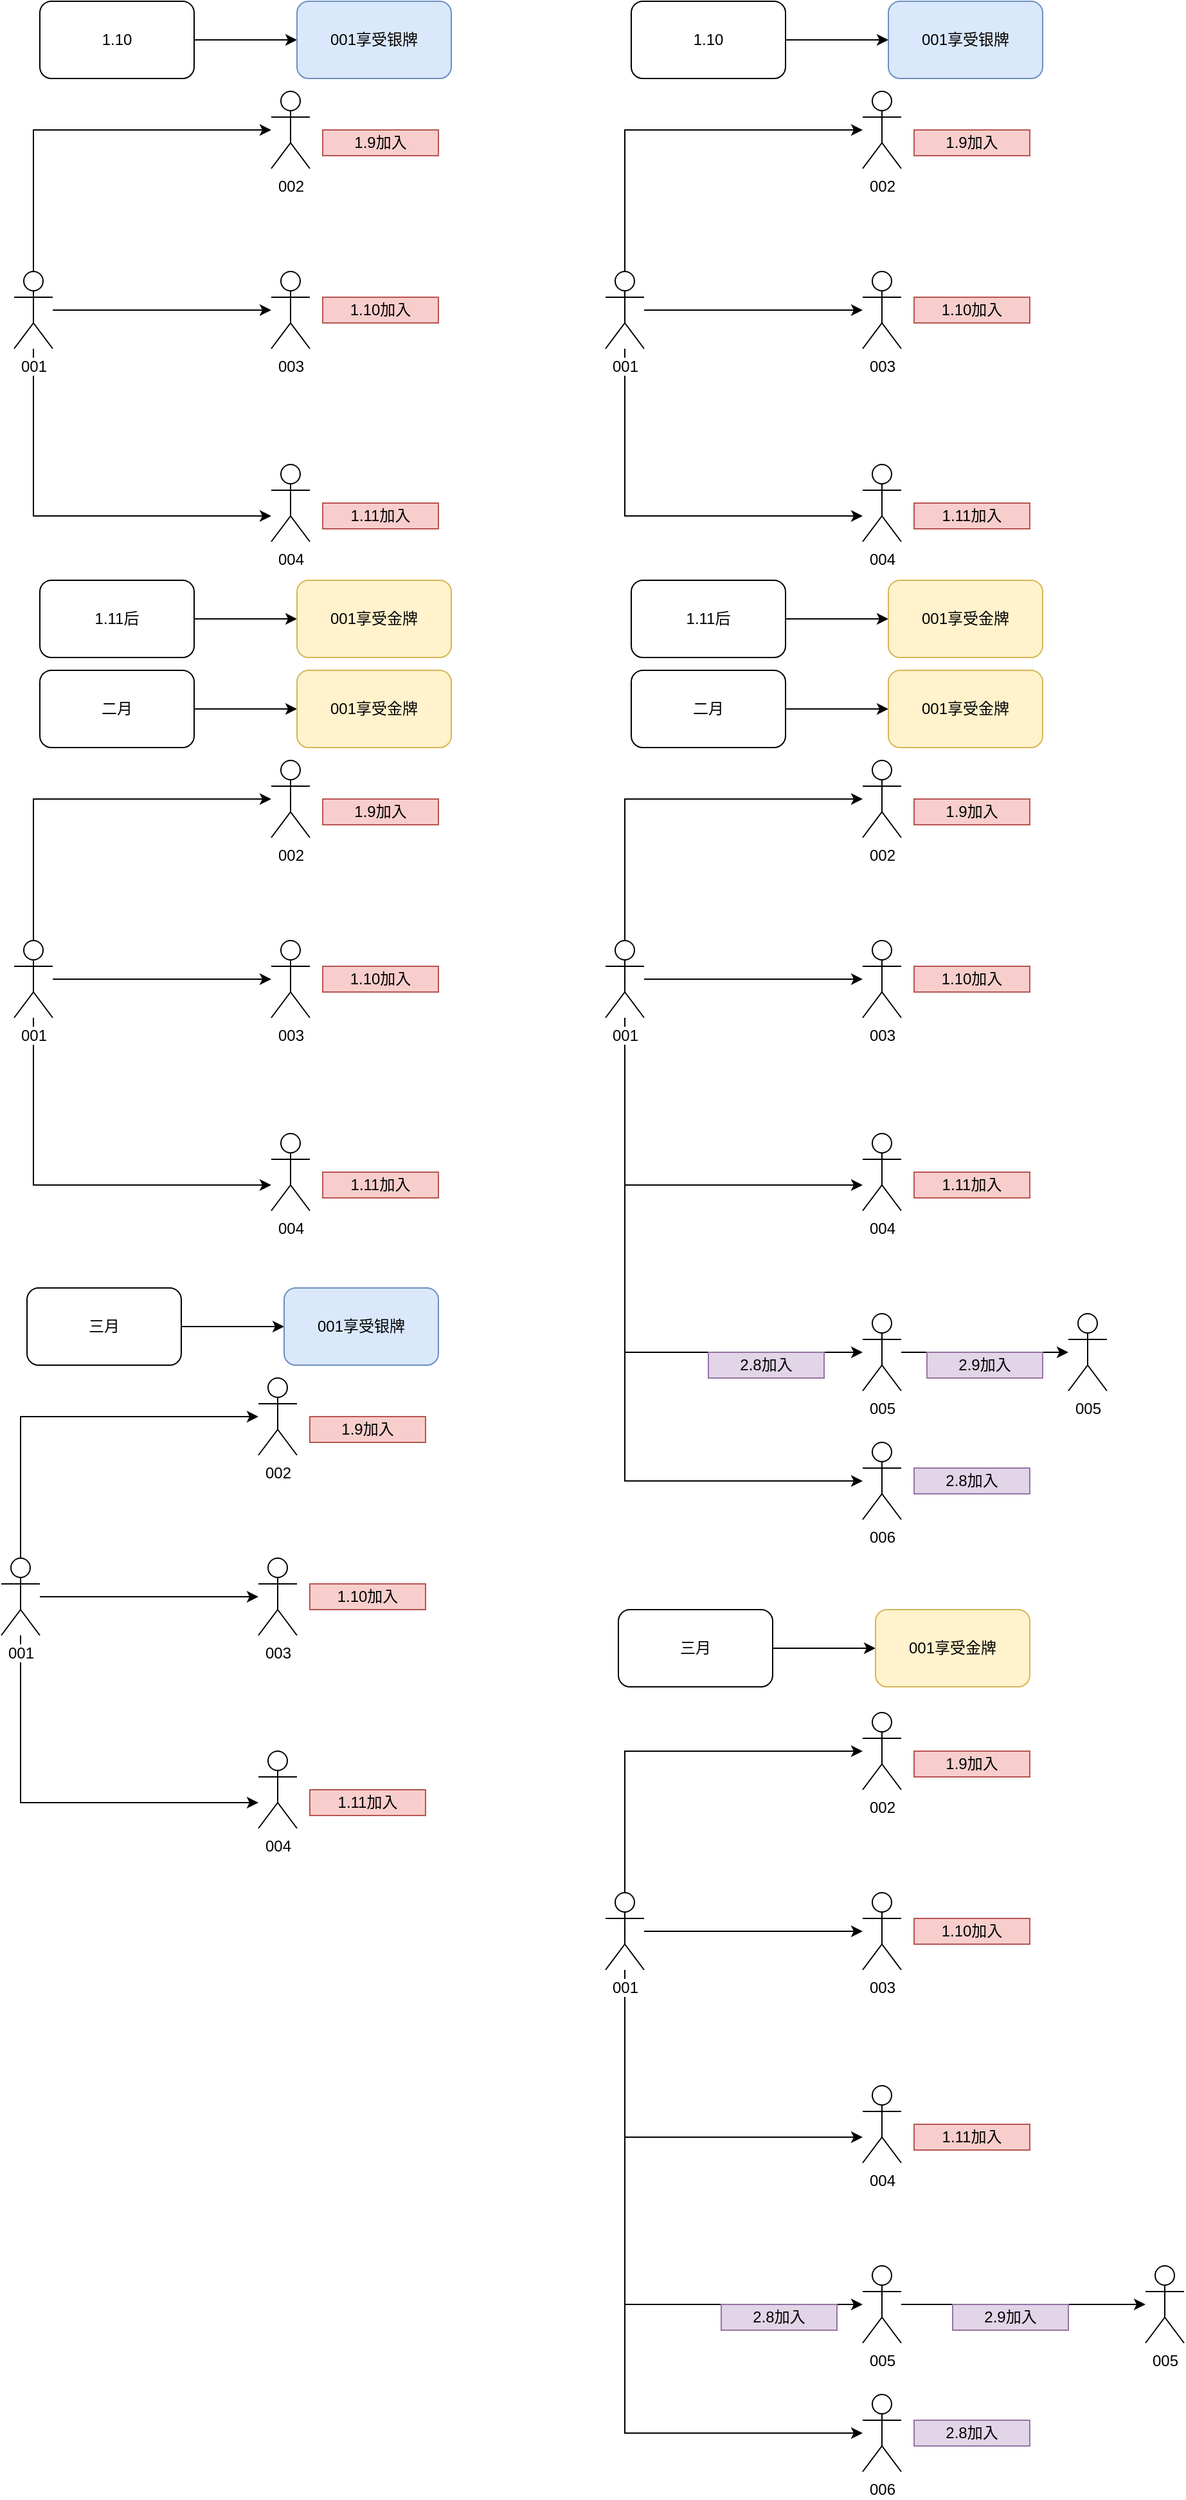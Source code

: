 <mxfile version="12.9.13" type="github"><diagram id="rEo2R9CUBPR45CjREV52" name="第 1 页"><mxGraphModel dx="1422" dy="711" grid="1" gridSize="10" guides="1" tooltips="1" connect="1" arrows="1" fold="1" page="1" pageScale="1" pageWidth="1200" pageHeight="1600" math="0" shadow="0"><root><mxCell id="0"/><mxCell id="1" parent="0"/><mxCell id="VOzPMmsa5RPCfm0nIw3w-4" value="" style="edgeStyle=orthogonalEdgeStyle;rounded=0;orthogonalLoop=1;jettySize=auto;html=1;" edge="1" parent="1" source="VOzPMmsa5RPCfm0nIw3w-1" target="VOzPMmsa5RPCfm0nIw3w-3"><mxGeometry relative="1" as="geometry"/></mxCell><mxCell id="VOzPMmsa5RPCfm0nIw3w-6" value="" style="edgeStyle=orthogonalEdgeStyle;rounded=0;orthogonalLoop=1;jettySize=auto;html=1;" edge="1" parent="1" source="VOzPMmsa5RPCfm0nIw3w-1" target="VOzPMmsa5RPCfm0nIw3w-5"><mxGeometry relative="1" as="geometry"><Array as="points"><mxPoint x="185" y="470"/></Array></mxGeometry></mxCell><mxCell id="VOzPMmsa5RPCfm0nIw3w-9" value="" style="edgeStyle=orthogonalEdgeStyle;rounded=0;orthogonalLoop=1;jettySize=auto;html=1;" edge="1" parent="1" source="VOzPMmsa5RPCfm0nIw3w-1" target="VOzPMmsa5RPCfm0nIw3w-8"><mxGeometry relative="1" as="geometry"><Array as="points"><mxPoint x="185" y="170"/></Array></mxGeometry></mxCell><mxCell id="VOzPMmsa5RPCfm0nIw3w-1" value="001" style="shape=umlActor;verticalLabelPosition=bottom;labelBackgroundColor=#ffffff;verticalAlign=top;html=1;outlineConnect=0;" vertex="1" parent="1"><mxGeometry x="170" y="280" width="30" height="60" as="geometry"/></mxCell><mxCell id="VOzPMmsa5RPCfm0nIw3w-8" value="002" style="shape=umlActor;verticalLabelPosition=bottom;labelBackgroundColor=#ffffff;verticalAlign=top;html=1;outlineConnect=0;" vertex="1" parent="1"><mxGeometry x="370" y="140" width="30" height="60" as="geometry"/></mxCell><mxCell id="VOzPMmsa5RPCfm0nIw3w-5" value="004" style="shape=umlActor;verticalLabelPosition=bottom;labelBackgroundColor=#ffffff;verticalAlign=top;html=1;outlineConnect=0;" vertex="1" parent="1"><mxGeometry x="370" y="430" width="30" height="60" as="geometry"/></mxCell><mxCell id="VOzPMmsa5RPCfm0nIw3w-3" value="003" style="shape=umlActor;verticalLabelPosition=bottom;labelBackgroundColor=#ffffff;verticalAlign=top;html=1;outlineConnect=0;" vertex="1" parent="1"><mxGeometry x="370" y="280" width="30" height="60" as="geometry"/></mxCell><mxCell id="VOzPMmsa5RPCfm0nIw3w-15" value="" style="edgeStyle=orthogonalEdgeStyle;rounded=0;orthogonalLoop=1;jettySize=auto;html=1;" edge="1" parent="1" source="VOzPMmsa5RPCfm0nIw3w-2" target="VOzPMmsa5RPCfm0nIw3w-14"><mxGeometry relative="1" as="geometry"/></mxCell><mxCell id="VOzPMmsa5RPCfm0nIw3w-2" value="1.10" style="rounded=1;whiteSpace=wrap;html=1;" vertex="1" parent="1"><mxGeometry x="190" y="70" width="120" height="60" as="geometry"/></mxCell><mxCell id="VOzPMmsa5RPCfm0nIw3w-14" value="001享受银牌" style="rounded=1;whiteSpace=wrap;html=1;fillColor=#dae8fc;strokeColor=#6c8ebf;" vertex="1" parent="1"><mxGeometry x="390" y="70" width="120" height="60" as="geometry"/></mxCell><mxCell id="VOzPMmsa5RPCfm0nIw3w-16" value="1.9加入" style="text;html=1;strokeColor=#b85450;fillColor=#f8cecc;align=center;verticalAlign=middle;whiteSpace=wrap;rounded=0;" vertex="1" parent="1"><mxGeometry x="410" y="170" width="90" height="20" as="geometry"/></mxCell><mxCell id="VOzPMmsa5RPCfm0nIw3w-17" value="1.10加入" style="text;html=1;strokeColor=#b85450;fillColor=#f8cecc;align=center;verticalAlign=middle;whiteSpace=wrap;rounded=0;" vertex="1" parent="1"><mxGeometry x="410" y="300" width="90" height="20" as="geometry"/></mxCell><mxCell id="VOzPMmsa5RPCfm0nIw3w-18" value="1.11加入" style="text;html=1;strokeColor=#b85450;fillColor=#f8cecc;align=center;verticalAlign=middle;whiteSpace=wrap;rounded=0;" vertex="1" parent="1"><mxGeometry x="410" y="460" width="90" height="20" as="geometry"/></mxCell><mxCell id="VOzPMmsa5RPCfm0nIw3w-19" value="" style="edgeStyle=orthogonalEdgeStyle;rounded=0;orthogonalLoop=1;jettySize=auto;html=1;" edge="1" parent="1" source="VOzPMmsa5RPCfm0nIw3w-22" target="VOzPMmsa5RPCfm0nIw3w-25"><mxGeometry relative="1" as="geometry"/></mxCell><mxCell id="VOzPMmsa5RPCfm0nIw3w-20" value="" style="edgeStyle=orthogonalEdgeStyle;rounded=0;orthogonalLoop=1;jettySize=auto;html=1;" edge="1" parent="1" source="VOzPMmsa5RPCfm0nIw3w-22" target="VOzPMmsa5RPCfm0nIw3w-24"><mxGeometry relative="1" as="geometry"><Array as="points"><mxPoint x="185" y="990"/></Array></mxGeometry></mxCell><mxCell id="VOzPMmsa5RPCfm0nIw3w-21" value="" style="edgeStyle=orthogonalEdgeStyle;rounded=0;orthogonalLoop=1;jettySize=auto;html=1;" edge="1" parent="1" source="VOzPMmsa5RPCfm0nIw3w-22" target="VOzPMmsa5RPCfm0nIw3w-23"><mxGeometry relative="1" as="geometry"><Array as="points"><mxPoint x="185" y="690"/></Array></mxGeometry></mxCell><mxCell id="VOzPMmsa5RPCfm0nIw3w-22" value="001" style="shape=umlActor;verticalLabelPosition=bottom;labelBackgroundColor=#ffffff;verticalAlign=top;html=1;outlineConnect=0;" vertex="1" parent="1"><mxGeometry x="170" y="800" width="30" height="60" as="geometry"/></mxCell><mxCell id="VOzPMmsa5RPCfm0nIw3w-23" value="002" style="shape=umlActor;verticalLabelPosition=bottom;labelBackgroundColor=#ffffff;verticalAlign=top;html=1;outlineConnect=0;" vertex="1" parent="1"><mxGeometry x="370" y="660" width="30" height="60" as="geometry"/></mxCell><mxCell id="VOzPMmsa5RPCfm0nIw3w-24" value="004" style="shape=umlActor;verticalLabelPosition=bottom;labelBackgroundColor=#ffffff;verticalAlign=top;html=1;outlineConnect=0;" vertex="1" parent="1"><mxGeometry x="370" y="950" width="30" height="60" as="geometry"/></mxCell><mxCell id="VOzPMmsa5RPCfm0nIw3w-25" value="003" style="shape=umlActor;verticalLabelPosition=bottom;labelBackgroundColor=#ffffff;verticalAlign=top;html=1;outlineConnect=0;" vertex="1" parent="1"><mxGeometry x="370" y="800" width="30" height="60" as="geometry"/></mxCell><mxCell id="VOzPMmsa5RPCfm0nIw3w-26" value="" style="edgeStyle=orthogonalEdgeStyle;rounded=0;orthogonalLoop=1;jettySize=auto;html=1;" edge="1" parent="1" source="VOzPMmsa5RPCfm0nIw3w-27" target="VOzPMmsa5RPCfm0nIw3w-28"><mxGeometry relative="1" as="geometry"/></mxCell><mxCell id="VOzPMmsa5RPCfm0nIw3w-27" value="二月" style="rounded=1;whiteSpace=wrap;html=1;" vertex="1" parent="1"><mxGeometry x="190" y="590" width="120" height="60" as="geometry"/></mxCell><mxCell id="VOzPMmsa5RPCfm0nIw3w-28" value="001享受金牌" style="rounded=1;whiteSpace=wrap;html=1;fillColor=#fff2cc;strokeColor=#d6b656;" vertex="1" parent="1"><mxGeometry x="390" y="590" width="120" height="60" as="geometry"/></mxCell><mxCell id="VOzPMmsa5RPCfm0nIw3w-29" value="1.9加入" style="text;html=1;strokeColor=#b85450;fillColor=#f8cecc;align=center;verticalAlign=middle;whiteSpace=wrap;rounded=0;" vertex="1" parent="1"><mxGeometry x="410" y="690" width="90" height="20" as="geometry"/></mxCell><mxCell id="VOzPMmsa5RPCfm0nIw3w-30" value="1.10加入" style="text;html=1;strokeColor=#b85450;fillColor=#f8cecc;align=center;verticalAlign=middle;whiteSpace=wrap;rounded=0;" vertex="1" parent="1"><mxGeometry x="410" y="820" width="90" height="20" as="geometry"/></mxCell><mxCell id="VOzPMmsa5RPCfm0nIw3w-31" value="1.11加入" style="text;html=1;strokeColor=#b85450;fillColor=#f8cecc;align=center;verticalAlign=middle;whiteSpace=wrap;rounded=0;" vertex="1" parent="1"><mxGeometry x="410" y="980" width="90" height="20" as="geometry"/></mxCell><mxCell id="VOzPMmsa5RPCfm0nIw3w-32" value="" style="edgeStyle=orthogonalEdgeStyle;rounded=0;orthogonalLoop=1;jettySize=auto;html=1;" edge="1" parent="1" source="VOzPMmsa5RPCfm0nIw3w-35" target="VOzPMmsa5RPCfm0nIw3w-38"><mxGeometry relative="1" as="geometry"/></mxCell><mxCell id="VOzPMmsa5RPCfm0nIw3w-33" value="" style="edgeStyle=orthogonalEdgeStyle;rounded=0;orthogonalLoop=1;jettySize=auto;html=1;" edge="1" parent="1" source="VOzPMmsa5RPCfm0nIw3w-35" target="VOzPMmsa5RPCfm0nIw3w-37"><mxGeometry relative="1" as="geometry"><Array as="points"><mxPoint x="175" y="1470"/></Array></mxGeometry></mxCell><mxCell id="VOzPMmsa5RPCfm0nIw3w-34" value="" style="edgeStyle=orthogonalEdgeStyle;rounded=0;orthogonalLoop=1;jettySize=auto;html=1;" edge="1" parent="1" source="VOzPMmsa5RPCfm0nIw3w-35" target="VOzPMmsa5RPCfm0nIw3w-36"><mxGeometry relative="1" as="geometry"><Array as="points"><mxPoint x="175" y="1170"/></Array></mxGeometry></mxCell><mxCell id="VOzPMmsa5RPCfm0nIw3w-35" value="001" style="shape=umlActor;verticalLabelPosition=bottom;labelBackgroundColor=#ffffff;verticalAlign=top;html=1;outlineConnect=0;" vertex="1" parent="1"><mxGeometry x="160" y="1280" width="30" height="60" as="geometry"/></mxCell><mxCell id="VOzPMmsa5RPCfm0nIw3w-36" value="002" style="shape=umlActor;verticalLabelPosition=bottom;labelBackgroundColor=#ffffff;verticalAlign=top;html=1;outlineConnect=0;" vertex="1" parent="1"><mxGeometry x="360" y="1140" width="30" height="60" as="geometry"/></mxCell><mxCell id="VOzPMmsa5RPCfm0nIw3w-37" value="004" style="shape=umlActor;verticalLabelPosition=bottom;labelBackgroundColor=#ffffff;verticalAlign=top;html=1;outlineConnect=0;" vertex="1" parent="1"><mxGeometry x="360" y="1430" width="30" height="60" as="geometry"/></mxCell><mxCell id="VOzPMmsa5RPCfm0nIw3w-38" value="003" style="shape=umlActor;verticalLabelPosition=bottom;labelBackgroundColor=#ffffff;verticalAlign=top;html=1;outlineConnect=0;" vertex="1" parent="1"><mxGeometry x="360" y="1280" width="30" height="60" as="geometry"/></mxCell><mxCell id="VOzPMmsa5RPCfm0nIw3w-39" value="" style="edgeStyle=orthogonalEdgeStyle;rounded=0;orthogonalLoop=1;jettySize=auto;html=1;" edge="1" parent="1" source="VOzPMmsa5RPCfm0nIw3w-40" target="VOzPMmsa5RPCfm0nIw3w-41"><mxGeometry relative="1" as="geometry"/></mxCell><mxCell id="VOzPMmsa5RPCfm0nIw3w-40" value="三月" style="rounded=1;whiteSpace=wrap;html=1;" vertex="1" parent="1"><mxGeometry x="180" y="1070" width="120" height="60" as="geometry"/></mxCell><mxCell id="VOzPMmsa5RPCfm0nIw3w-41" value="001享受银牌" style="rounded=1;whiteSpace=wrap;html=1;fillColor=#dae8fc;strokeColor=#6c8ebf;" vertex="1" parent="1"><mxGeometry x="380" y="1070" width="120" height="60" as="geometry"/></mxCell><mxCell id="VOzPMmsa5RPCfm0nIw3w-42" value="1.9加入" style="text;html=1;strokeColor=#b85450;fillColor=#f8cecc;align=center;verticalAlign=middle;whiteSpace=wrap;rounded=0;" vertex="1" parent="1"><mxGeometry x="400" y="1170" width="90" height="20" as="geometry"/></mxCell><mxCell id="VOzPMmsa5RPCfm0nIw3w-43" value="1.10加入" style="text;html=1;strokeColor=#b85450;fillColor=#f8cecc;align=center;verticalAlign=middle;whiteSpace=wrap;rounded=0;" vertex="1" parent="1"><mxGeometry x="400" y="1300" width="90" height="20" as="geometry"/></mxCell><mxCell id="VOzPMmsa5RPCfm0nIw3w-44" value="1.11加入" style="text;html=1;strokeColor=#b85450;fillColor=#f8cecc;align=center;verticalAlign=middle;whiteSpace=wrap;rounded=0;" vertex="1" parent="1"><mxGeometry x="400" y="1460" width="90" height="20" as="geometry"/></mxCell><mxCell id="VOzPMmsa5RPCfm0nIw3w-45" value="" style="edgeStyle=orthogonalEdgeStyle;rounded=0;orthogonalLoop=1;jettySize=auto;html=1;" edge="1" parent="1" source="VOzPMmsa5RPCfm0nIw3w-48" target="VOzPMmsa5RPCfm0nIw3w-51"><mxGeometry relative="1" as="geometry"/></mxCell><mxCell id="VOzPMmsa5RPCfm0nIw3w-46" value="" style="edgeStyle=orthogonalEdgeStyle;rounded=0;orthogonalLoop=1;jettySize=auto;html=1;" edge="1" parent="1" source="VOzPMmsa5RPCfm0nIw3w-48" target="VOzPMmsa5RPCfm0nIw3w-50"><mxGeometry relative="1" as="geometry"><Array as="points"><mxPoint x="645" y="470"/></Array></mxGeometry></mxCell><mxCell id="VOzPMmsa5RPCfm0nIw3w-47" value="" style="edgeStyle=orthogonalEdgeStyle;rounded=0;orthogonalLoop=1;jettySize=auto;html=1;" edge="1" parent="1" source="VOzPMmsa5RPCfm0nIw3w-48" target="VOzPMmsa5RPCfm0nIw3w-49"><mxGeometry relative="1" as="geometry"><Array as="points"><mxPoint x="645" y="170"/></Array></mxGeometry></mxCell><mxCell id="VOzPMmsa5RPCfm0nIw3w-48" value="001" style="shape=umlActor;verticalLabelPosition=bottom;labelBackgroundColor=#ffffff;verticalAlign=top;html=1;outlineConnect=0;" vertex="1" parent="1"><mxGeometry x="630" y="280" width="30" height="60" as="geometry"/></mxCell><mxCell id="VOzPMmsa5RPCfm0nIw3w-49" value="002" style="shape=umlActor;verticalLabelPosition=bottom;labelBackgroundColor=#ffffff;verticalAlign=top;html=1;outlineConnect=0;" vertex="1" parent="1"><mxGeometry x="830" y="140" width="30" height="60" as="geometry"/></mxCell><mxCell id="VOzPMmsa5RPCfm0nIw3w-50" value="004" style="shape=umlActor;verticalLabelPosition=bottom;labelBackgroundColor=#ffffff;verticalAlign=top;html=1;outlineConnect=0;" vertex="1" parent="1"><mxGeometry x="830" y="430" width="30" height="60" as="geometry"/></mxCell><mxCell id="VOzPMmsa5RPCfm0nIw3w-51" value="003" style="shape=umlActor;verticalLabelPosition=bottom;labelBackgroundColor=#ffffff;verticalAlign=top;html=1;outlineConnect=0;" vertex="1" parent="1"><mxGeometry x="830" y="280" width="30" height="60" as="geometry"/></mxCell><mxCell id="VOzPMmsa5RPCfm0nIw3w-55" value="1.9加入" style="text;html=1;strokeColor=#b85450;fillColor=#f8cecc;align=center;verticalAlign=middle;whiteSpace=wrap;rounded=0;" vertex="1" parent="1"><mxGeometry x="870" y="170" width="90" height="20" as="geometry"/></mxCell><mxCell id="VOzPMmsa5RPCfm0nIw3w-56" value="1.10加入" style="text;html=1;strokeColor=#b85450;fillColor=#f8cecc;align=center;verticalAlign=middle;whiteSpace=wrap;rounded=0;" vertex="1" parent="1"><mxGeometry x="870" y="300" width="90" height="20" as="geometry"/></mxCell><mxCell id="VOzPMmsa5RPCfm0nIw3w-57" value="1.11加入" style="text;html=1;strokeColor=#b85450;fillColor=#f8cecc;align=center;verticalAlign=middle;whiteSpace=wrap;rounded=0;" vertex="1" parent="1"><mxGeometry x="870" y="460" width="90" height="20" as="geometry"/></mxCell><mxCell id="VOzPMmsa5RPCfm0nIw3w-58" value="" style="edgeStyle=orthogonalEdgeStyle;rounded=0;orthogonalLoop=1;jettySize=auto;html=1;" edge="1" parent="1" source="VOzPMmsa5RPCfm0nIw3w-61" target="VOzPMmsa5RPCfm0nIw3w-64"><mxGeometry relative="1" as="geometry"/></mxCell><mxCell id="VOzPMmsa5RPCfm0nIw3w-59" value="" style="edgeStyle=orthogonalEdgeStyle;rounded=0;orthogonalLoop=1;jettySize=auto;html=1;" edge="1" parent="1" source="VOzPMmsa5RPCfm0nIw3w-61" target="VOzPMmsa5RPCfm0nIw3w-63"><mxGeometry relative="1" as="geometry"><Array as="points"><mxPoint x="645" y="990"/></Array></mxGeometry></mxCell><mxCell id="VOzPMmsa5RPCfm0nIw3w-60" value="" style="edgeStyle=orthogonalEdgeStyle;rounded=0;orthogonalLoop=1;jettySize=auto;html=1;" edge="1" parent="1" source="VOzPMmsa5RPCfm0nIw3w-61" target="VOzPMmsa5RPCfm0nIw3w-62"><mxGeometry relative="1" as="geometry"><Array as="points"><mxPoint x="645" y="690"/></Array></mxGeometry></mxCell><mxCell id="VOzPMmsa5RPCfm0nIw3w-85" value="" style="edgeStyle=orthogonalEdgeStyle;rounded=0;orthogonalLoop=1;jettySize=auto;html=1;" edge="1" parent="1" source="VOzPMmsa5RPCfm0nIw3w-61" target="VOzPMmsa5RPCfm0nIw3w-84"><mxGeometry relative="1" as="geometry"><Array as="points"><mxPoint x="645" y="1120"/></Array></mxGeometry></mxCell><mxCell id="VOzPMmsa5RPCfm0nIw3w-89" value="" style="edgeStyle=orthogonalEdgeStyle;rounded=0;orthogonalLoop=1;jettySize=auto;html=1;" edge="1" parent="1" source="VOzPMmsa5RPCfm0nIw3w-61" target="VOzPMmsa5RPCfm0nIw3w-88"><mxGeometry relative="1" as="geometry"><Array as="points"><mxPoint x="645" y="1220"/></Array></mxGeometry></mxCell><mxCell id="VOzPMmsa5RPCfm0nIw3w-61" value="001" style="shape=umlActor;verticalLabelPosition=bottom;labelBackgroundColor=#ffffff;verticalAlign=top;html=1;outlineConnect=0;" vertex="1" parent="1"><mxGeometry x="630" y="800" width="30" height="60" as="geometry"/></mxCell><mxCell id="VOzPMmsa5RPCfm0nIw3w-88" value="006" style="shape=umlActor;verticalLabelPosition=bottom;labelBackgroundColor=#ffffff;verticalAlign=top;html=1;outlineConnect=0;" vertex="1" parent="1"><mxGeometry x="830" y="1190" width="30" height="60" as="geometry"/></mxCell><mxCell id="VOzPMmsa5RPCfm0nIw3w-96" value="" style="edgeStyle=orthogonalEdgeStyle;rounded=0;orthogonalLoop=1;jettySize=auto;html=1;" edge="1" parent="1" source="VOzPMmsa5RPCfm0nIw3w-84" target="VOzPMmsa5RPCfm0nIw3w-95"><mxGeometry relative="1" as="geometry"/></mxCell><mxCell id="VOzPMmsa5RPCfm0nIw3w-84" value="005" style="shape=umlActor;verticalLabelPosition=bottom;labelBackgroundColor=#ffffff;verticalAlign=top;html=1;outlineConnect=0;" vertex="1" parent="1"><mxGeometry x="830" y="1090" width="30" height="60" as="geometry"/></mxCell><mxCell id="VOzPMmsa5RPCfm0nIw3w-95" value="005" style="shape=umlActor;verticalLabelPosition=bottom;labelBackgroundColor=#ffffff;verticalAlign=top;html=1;outlineConnect=0;" vertex="1" parent="1"><mxGeometry x="990" y="1090" width="30" height="60" as="geometry"/></mxCell><mxCell id="VOzPMmsa5RPCfm0nIw3w-62" value="002" style="shape=umlActor;verticalLabelPosition=bottom;labelBackgroundColor=#ffffff;verticalAlign=top;html=1;outlineConnect=0;" vertex="1" parent="1"><mxGeometry x="830" y="660" width="30" height="60" as="geometry"/></mxCell><mxCell id="VOzPMmsa5RPCfm0nIw3w-63" value="004" style="shape=umlActor;verticalLabelPosition=bottom;labelBackgroundColor=#ffffff;verticalAlign=top;html=1;outlineConnect=0;" vertex="1" parent="1"><mxGeometry x="830" y="950" width="30" height="60" as="geometry"/></mxCell><mxCell id="VOzPMmsa5RPCfm0nIw3w-64" value="003" style="shape=umlActor;verticalLabelPosition=bottom;labelBackgroundColor=#ffffff;verticalAlign=top;html=1;outlineConnect=0;" vertex="1" parent="1"><mxGeometry x="830" y="800" width="30" height="60" as="geometry"/></mxCell><mxCell id="VOzPMmsa5RPCfm0nIw3w-65" value="" style="edgeStyle=orthogonalEdgeStyle;rounded=0;orthogonalLoop=1;jettySize=auto;html=1;" edge="1" parent="1" source="VOzPMmsa5RPCfm0nIw3w-66" target="VOzPMmsa5RPCfm0nIw3w-67"><mxGeometry relative="1" as="geometry"/></mxCell><mxCell id="VOzPMmsa5RPCfm0nIw3w-66" value="二月" style="rounded=1;whiteSpace=wrap;html=1;" vertex="1" parent="1"><mxGeometry x="650" y="590" width="120" height="60" as="geometry"/></mxCell><mxCell id="VOzPMmsa5RPCfm0nIw3w-67" value="001享受金牌" style="rounded=1;whiteSpace=wrap;html=1;fillColor=#fff2cc;strokeColor=#d6b656;" vertex="1" parent="1"><mxGeometry x="850" y="590" width="120" height="60" as="geometry"/></mxCell><mxCell id="VOzPMmsa5RPCfm0nIw3w-68" value="1.9加入" style="text;html=1;strokeColor=#b85450;fillColor=#f8cecc;align=center;verticalAlign=middle;whiteSpace=wrap;rounded=0;" vertex="1" parent="1"><mxGeometry x="870" y="690" width="90" height="20" as="geometry"/></mxCell><mxCell id="VOzPMmsa5RPCfm0nIw3w-69" value="1.10加入" style="text;html=1;strokeColor=#b85450;fillColor=#f8cecc;align=center;verticalAlign=middle;whiteSpace=wrap;rounded=0;" vertex="1" parent="1"><mxGeometry x="870" y="820" width="90" height="20" as="geometry"/></mxCell><mxCell id="VOzPMmsa5RPCfm0nIw3w-70" value="1.11加入" style="text;html=1;strokeColor=#b85450;fillColor=#f8cecc;align=center;verticalAlign=middle;whiteSpace=wrap;rounded=0;" vertex="1" parent="1"><mxGeometry x="870" y="980" width="90" height="20" as="geometry"/></mxCell><mxCell id="VOzPMmsa5RPCfm0nIw3w-78" value="" style="edgeStyle=orthogonalEdgeStyle;rounded=0;orthogonalLoop=1;jettySize=auto;html=1;" edge="1" parent="1" source="VOzPMmsa5RPCfm0nIw3w-79" target="VOzPMmsa5RPCfm0nIw3w-80"><mxGeometry relative="1" as="geometry"/></mxCell><mxCell id="VOzPMmsa5RPCfm0nIw3w-79" value="三月" style="rounded=1;whiteSpace=wrap;html=1;" vertex="1" parent="1"><mxGeometry x="640" y="1320" width="120" height="60" as="geometry"/></mxCell><mxCell id="VOzPMmsa5RPCfm0nIw3w-80" value="001享受金牌" style="rounded=1;whiteSpace=wrap;html=1;fillColor=#fff2cc;strokeColor=#d6b656;" vertex="1" parent="1"><mxGeometry x="840" y="1320" width="120" height="60" as="geometry"/></mxCell><mxCell id="VOzPMmsa5RPCfm0nIw3w-86" value="2.8加入" style="text;html=1;strokeColor=#9673a6;fillColor=#e1d5e7;align=center;verticalAlign=middle;whiteSpace=wrap;rounded=0;" vertex="1" parent="1"><mxGeometry x="710" y="1120" width="90" height="20" as="geometry"/></mxCell><mxCell id="VOzPMmsa5RPCfm0nIw3w-93" value="2.8加入" style="text;html=1;strokeColor=#9673a6;fillColor=#e1d5e7;align=center;verticalAlign=middle;whiteSpace=wrap;rounded=0;" vertex="1" parent="1"><mxGeometry x="870" y="1210" width="90" height="20" as="geometry"/></mxCell><mxCell id="VOzPMmsa5RPCfm0nIw3w-97" value="2.9加入" style="text;html=1;strokeColor=#9673a6;fillColor=#e1d5e7;align=center;verticalAlign=middle;whiteSpace=wrap;rounded=0;" vertex="1" parent="1"><mxGeometry x="880" y="1120" width="90" height="20" as="geometry"/></mxCell><mxCell id="VOzPMmsa5RPCfm0nIw3w-98" value="" style="edgeStyle=orthogonalEdgeStyle;rounded=0;orthogonalLoop=1;jettySize=auto;html=1;" edge="1" parent="1" source="VOzPMmsa5RPCfm0nIw3w-103" target="VOzPMmsa5RPCfm0nIw3w-110"><mxGeometry relative="1" as="geometry"/></mxCell><mxCell id="VOzPMmsa5RPCfm0nIw3w-99" value="" style="edgeStyle=orthogonalEdgeStyle;rounded=0;orthogonalLoop=1;jettySize=auto;html=1;" edge="1" parent="1" source="VOzPMmsa5RPCfm0nIw3w-103" target="VOzPMmsa5RPCfm0nIw3w-109"><mxGeometry relative="1" as="geometry"><Array as="points"><mxPoint x="645" y="1730"/></Array></mxGeometry></mxCell><mxCell id="VOzPMmsa5RPCfm0nIw3w-100" value="" style="edgeStyle=orthogonalEdgeStyle;rounded=0;orthogonalLoop=1;jettySize=auto;html=1;" edge="1" parent="1" source="VOzPMmsa5RPCfm0nIw3w-103" target="VOzPMmsa5RPCfm0nIw3w-108"><mxGeometry relative="1" as="geometry"><Array as="points"><mxPoint x="645" y="1430"/></Array></mxGeometry></mxCell><mxCell id="VOzPMmsa5RPCfm0nIw3w-101" value="" style="edgeStyle=orthogonalEdgeStyle;rounded=0;orthogonalLoop=1;jettySize=auto;html=1;" edge="1" parent="1" source="VOzPMmsa5RPCfm0nIw3w-103" target="VOzPMmsa5RPCfm0nIw3w-106"><mxGeometry relative="1" as="geometry"><Array as="points"><mxPoint x="645" y="1860"/></Array></mxGeometry></mxCell><mxCell id="VOzPMmsa5RPCfm0nIw3w-102" value="" style="edgeStyle=orthogonalEdgeStyle;rounded=0;orthogonalLoop=1;jettySize=auto;html=1;" edge="1" parent="1" source="VOzPMmsa5RPCfm0nIw3w-103" target="VOzPMmsa5RPCfm0nIw3w-104"><mxGeometry relative="1" as="geometry"><Array as="points"><mxPoint x="645" y="1960"/></Array></mxGeometry></mxCell><mxCell id="VOzPMmsa5RPCfm0nIw3w-103" value="001" style="shape=umlActor;verticalLabelPosition=bottom;labelBackgroundColor=#ffffff;verticalAlign=top;html=1;outlineConnect=0;" vertex="1" parent="1"><mxGeometry x="630" y="1540" width="30" height="60" as="geometry"/></mxCell><mxCell id="VOzPMmsa5RPCfm0nIw3w-104" value="006" style="shape=umlActor;verticalLabelPosition=bottom;labelBackgroundColor=#ffffff;verticalAlign=top;html=1;outlineConnect=0;" vertex="1" parent="1"><mxGeometry x="830" y="1930" width="30" height="60" as="geometry"/></mxCell><mxCell id="VOzPMmsa5RPCfm0nIw3w-105" value="" style="edgeStyle=orthogonalEdgeStyle;rounded=0;orthogonalLoop=1;jettySize=auto;html=1;" edge="1" parent="1" source="VOzPMmsa5RPCfm0nIw3w-106" target="VOzPMmsa5RPCfm0nIw3w-107"><mxGeometry relative="1" as="geometry"/></mxCell><mxCell id="VOzPMmsa5RPCfm0nIw3w-106" value="005" style="shape=umlActor;verticalLabelPosition=bottom;labelBackgroundColor=#ffffff;verticalAlign=top;html=1;outlineConnect=0;" vertex="1" parent="1"><mxGeometry x="830" y="1830" width="30" height="60" as="geometry"/></mxCell><mxCell id="VOzPMmsa5RPCfm0nIw3w-107" value="005" style="shape=umlActor;verticalLabelPosition=bottom;labelBackgroundColor=#ffffff;verticalAlign=top;html=1;outlineConnect=0;" vertex="1" parent="1"><mxGeometry x="1050" y="1830" width="30" height="60" as="geometry"/></mxCell><mxCell id="VOzPMmsa5RPCfm0nIw3w-108" value="002" style="shape=umlActor;verticalLabelPosition=bottom;labelBackgroundColor=#ffffff;verticalAlign=top;html=1;outlineConnect=0;" vertex="1" parent="1"><mxGeometry x="830" y="1400" width="30" height="60" as="geometry"/></mxCell><mxCell id="VOzPMmsa5RPCfm0nIw3w-109" value="004" style="shape=umlActor;verticalLabelPosition=bottom;labelBackgroundColor=#ffffff;verticalAlign=top;html=1;outlineConnect=0;" vertex="1" parent="1"><mxGeometry x="830" y="1690" width="30" height="60" as="geometry"/></mxCell><mxCell id="VOzPMmsa5RPCfm0nIw3w-110" value="003" style="shape=umlActor;verticalLabelPosition=bottom;labelBackgroundColor=#ffffff;verticalAlign=top;html=1;outlineConnect=0;" vertex="1" parent="1"><mxGeometry x="830" y="1540" width="30" height="60" as="geometry"/></mxCell><mxCell id="VOzPMmsa5RPCfm0nIw3w-111" value="1.9加入" style="text;html=1;strokeColor=#b85450;fillColor=#f8cecc;align=center;verticalAlign=middle;whiteSpace=wrap;rounded=0;" vertex="1" parent="1"><mxGeometry x="870" y="1430" width="90" height="20" as="geometry"/></mxCell><mxCell id="VOzPMmsa5RPCfm0nIw3w-112" value="1.10加入" style="text;html=1;strokeColor=#b85450;fillColor=#f8cecc;align=center;verticalAlign=middle;whiteSpace=wrap;rounded=0;" vertex="1" parent="1"><mxGeometry x="870" y="1560" width="90" height="20" as="geometry"/></mxCell><mxCell id="VOzPMmsa5RPCfm0nIw3w-113" value="1.11加入" style="text;html=1;strokeColor=#b85450;fillColor=#f8cecc;align=center;verticalAlign=middle;whiteSpace=wrap;rounded=0;" vertex="1" parent="1"><mxGeometry x="870" y="1720" width="90" height="20" as="geometry"/></mxCell><mxCell id="VOzPMmsa5RPCfm0nIw3w-114" value="2.8加入" style="text;html=1;strokeColor=#9673a6;fillColor=#e1d5e7;align=center;verticalAlign=middle;whiteSpace=wrap;rounded=0;" vertex="1" parent="1"><mxGeometry x="720" y="1860" width="90" height="20" as="geometry"/></mxCell><mxCell id="VOzPMmsa5RPCfm0nIw3w-115" value="2.8加入" style="text;html=1;strokeColor=#9673a6;fillColor=#e1d5e7;align=center;verticalAlign=middle;whiteSpace=wrap;rounded=0;" vertex="1" parent="1"><mxGeometry x="870" y="1950" width="90" height="20" as="geometry"/></mxCell><mxCell id="VOzPMmsa5RPCfm0nIw3w-116" value="2.9加入" style="text;html=1;strokeColor=#9673a6;fillColor=#e1d5e7;align=center;verticalAlign=middle;whiteSpace=wrap;rounded=0;" vertex="1" parent="1"><mxGeometry x="900" y="1860" width="90" height="20" as="geometry"/></mxCell><mxCell id="VOzPMmsa5RPCfm0nIw3w-122" value="" style="edgeStyle=orthogonalEdgeStyle;rounded=0;orthogonalLoop=1;jettySize=auto;html=1;" edge="1" parent="1" source="VOzPMmsa5RPCfm0nIw3w-119" target="VOzPMmsa5RPCfm0nIw3w-121"><mxGeometry relative="1" as="geometry"/></mxCell><mxCell id="VOzPMmsa5RPCfm0nIw3w-119" value="1.11后" style="rounded=1;whiteSpace=wrap;html=1;" vertex="1" parent="1"><mxGeometry x="190" y="520" width="120" height="60" as="geometry"/></mxCell><mxCell id="VOzPMmsa5RPCfm0nIw3w-121" value="001享受金牌" style="rounded=1;whiteSpace=wrap;html=1;fillColor=#fff2cc;strokeColor=#d6b656;" vertex="1" parent="1"><mxGeometry x="390" y="520" width="120" height="60" as="geometry"/></mxCell><mxCell id="VOzPMmsa5RPCfm0nIw3w-123" value="" style="edgeStyle=orthogonalEdgeStyle;rounded=0;orthogonalLoop=1;jettySize=auto;html=1;" edge="1" parent="1" source="VOzPMmsa5RPCfm0nIw3w-124" target="VOzPMmsa5RPCfm0nIw3w-125"><mxGeometry relative="1" as="geometry"/></mxCell><mxCell id="VOzPMmsa5RPCfm0nIw3w-124" value="1.11后" style="rounded=1;whiteSpace=wrap;html=1;" vertex="1" parent="1"><mxGeometry x="650" y="520" width="120" height="60" as="geometry"/></mxCell><mxCell id="VOzPMmsa5RPCfm0nIw3w-125" value="001享受金牌" style="rounded=1;whiteSpace=wrap;html=1;fillColor=#fff2cc;strokeColor=#d6b656;" vertex="1" parent="1"><mxGeometry x="850" y="520" width="120" height="60" as="geometry"/></mxCell><mxCell id="VOzPMmsa5RPCfm0nIw3w-126" value="" style="edgeStyle=orthogonalEdgeStyle;rounded=0;orthogonalLoop=1;jettySize=auto;html=1;" edge="1" parent="1" source="VOzPMmsa5RPCfm0nIw3w-127" target="VOzPMmsa5RPCfm0nIw3w-128"><mxGeometry relative="1" as="geometry"/></mxCell><mxCell id="VOzPMmsa5RPCfm0nIw3w-127" value="1.10" style="rounded=1;whiteSpace=wrap;html=1;" vertex="1" parent="1"><mxGeometry x="650" y="70" width="120" height="60" as="geometry"/></mxCell><mxCell id="VOzPMmsa5RPCfm0nIw3w-128" value="001享受银牌" style="rounded=1;whiteSpace=wrap;html=1;fillColor=#dae8fc;strokeColor=#6c8ebf;" vertex="1" parent="1"><mxGeometry x="850" y="70" width="120" height="60" as="geometry"/></mxCell></root></mxGraphModel></diagram></mxfile>